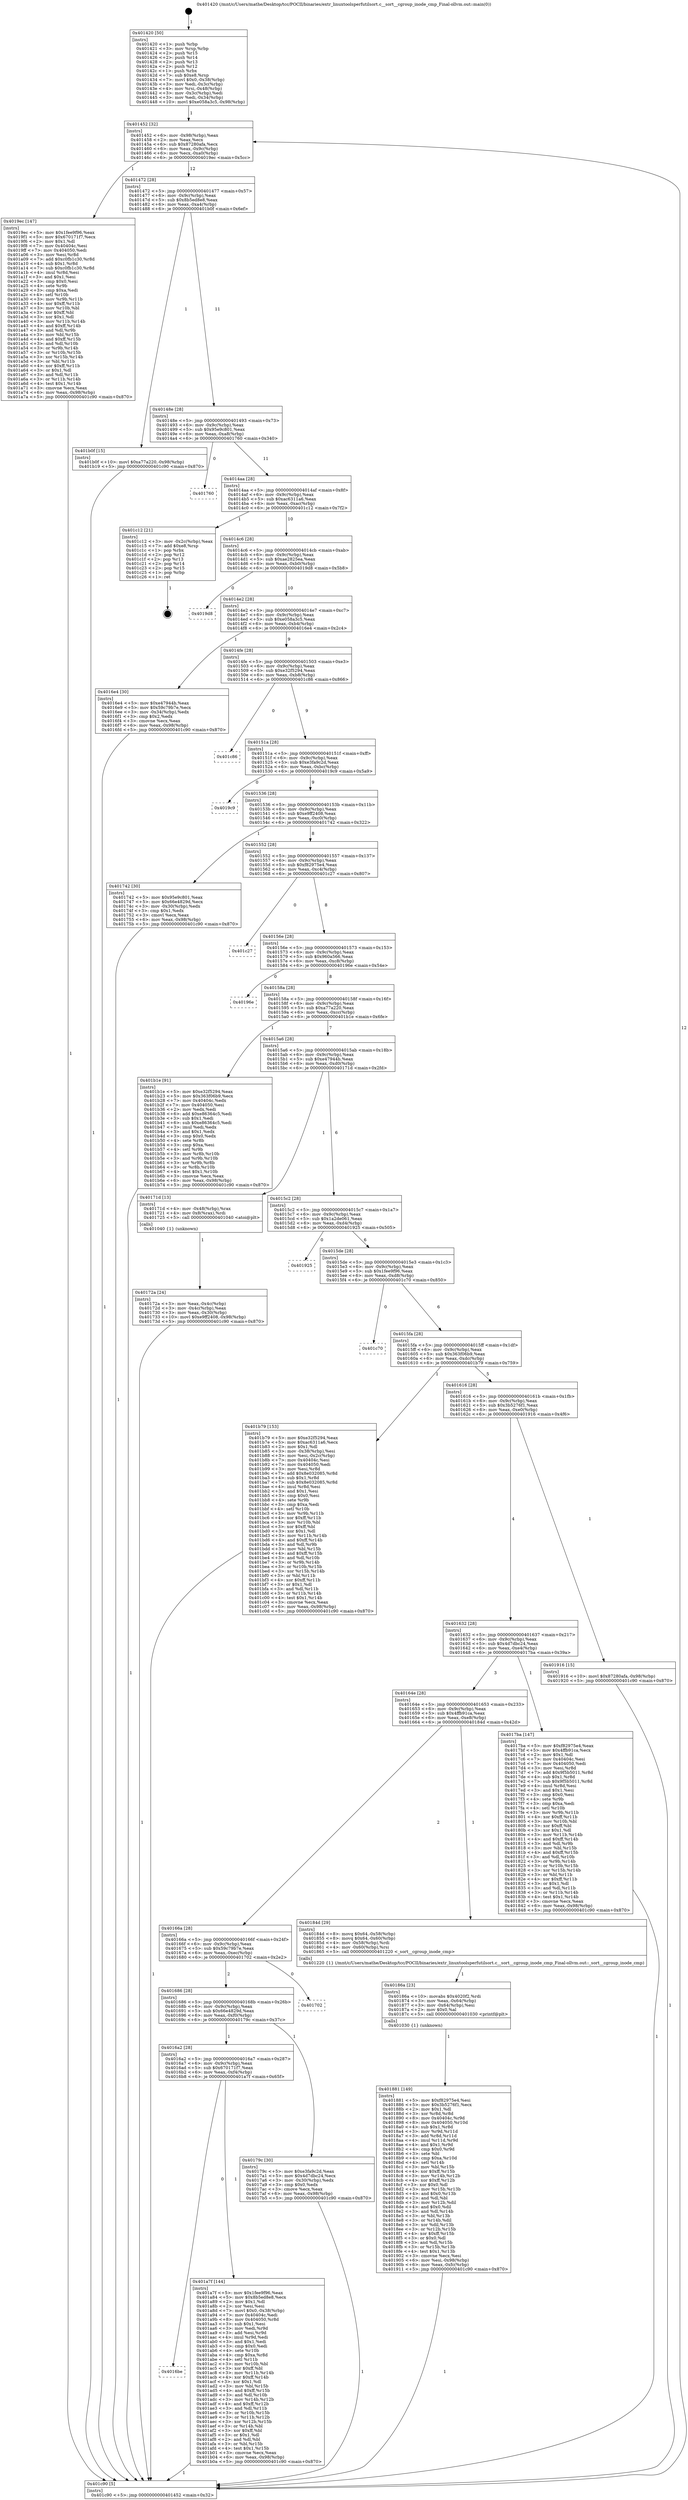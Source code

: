 digraph "0x401420" {
  label = "0x401420 (/mnt/c/Users/mathe/Desktop/tcc/POCII/binaries/extr_linuxtoolsperfutilsort.c__sort__cgroup_inode_cmp_Final-ollvm.out::main(0))"
  labelloc = "t"
  node[shape=record]

  Entry [label="",width=0.3,height=0.3,shape=circle,fillcolor=black,style=filled]
  "0x401452" [label="{
     0x401452 [32]\l
     | [instrs]\l
     &nbsp;&nbsp;0x401452 \<+6\>: mov -0x98(%rbp),%eax\l
     &nbsp;&nbsp;0x401458 \<+2\>: mov %eax,%ecx\l
     &nbsp;&nbsp;0x40145a \<+6\>: sub $0x87280afa,%ecx\l
     &nbsp;&nbsp;0x401460 \<+6\>: mov %eax,-0x9c(%rbp)\l
     &nbsp;&nbsp;0x401466 \<+6\>: mov %ecx,-0xa0(%rbp)\l
     &nbsp;&nbsp;0x40146c \<+6\>: je 00000000004019ec \<main+0x5cc\>\l
  }"]
  "0x4019ec" [label="{
     0x4019ec [147]\l
     | [instrs]\l
     &nbsp;&nbsp;0x4019ec \<+5\>: mov $0x1fee9f96,%eax\l
     &nbsp;&nbsp;0x4019f1 \<+5\>: mov $0x670171f7,%ecx\l
     &nbsp;&nbsp;0x4019f6 \<+2\>: mov $0x1,%dl\l
     &nbsp;&nbsp;0x4019f8 \<+7\>: mov 0x40404c,%esi\l
     &nbsp;&nbsp;0x4019ff \<+7\>: mov 0x404050,%edi\l
     &nbsp;&nbsp;0x401a06 \<+3\>: mov %esi,%r8d\l
     &nbsp;&nbsp;0x401a09 \<+7\>: add $0xc0fb1c30,%r8d\l
     &nbsp;&nbsp;0x401a10 \<+4\>: sub $0x1,%r8d\l
     &nbsp;&nbsp;0x401a14 \<+7\>: sub $0xc0fb1c30,%r8d\l
     &nbsp;&nbsp;0x401a1b \<+4\>: imul %r8d,%esi\l
     &nbsp;&nbsp;0x401a1f \<+3\>: and $0x1,%esi\l
     &nbsp;&nbsp;0x401a22 \<+3\>: cmp $0x0,%esi\l
     &nbsp;&nbsp;0x401a25 \<+4\>: sete %r9b\l
     &nbsp;&nbsp;0x401a29 \<+3\>: cmp $0xa,%edi\l
     &nbsp;&nbsp;0x401a2c \<+4\>: setl %r10b\l
     &nbsp;&nbsp;0x401a30 \<+3\>: mov %r9b,%r11b\l
     &nbsp;&nbsp;0x401a33 \<+4\>: xor $0xff,%r11b\l
     &nbsp;&nbsp;0x401a37 \<+3\>: mov %r10b,%bl\l
     &nbsp;&nbsp;0x401a3a \<+3\>: xor $0xff,%bl\l
     &nbsp;&nbsp;0x401a3d \<+3\>: xor $0x1,%dl\l
     &nbsp;&nbsp;0x401a40 \<+3\>: mov %r11b,%r14b\l
     &nbsp;&nbsp;0x401a43 \<+4\>: and $0xff,%r14b\l
     &nbsp;&nbsp;0x401a47 \<+3\>: and %dl,%r9b\l
     &nbsp;&nbsp;0x401a4a \<+3\>: mov %bl,%r15b\l
     &nbsp;&nbsp;0x401a4d \<+4\>: and $0xff,%r15b\l
     &nbsp;&nbsp;0x401a51 \<+3\>: and %dl,%r10b\l
     &nbsp;&nbsp;0x401a54 \<+3\>: or %r9b,%r14b\l
     &nbsp;&nbsp;0x401a57 \<+3\>: or %r10b,%r15b\l
     &nbsp;&nbsp;0x401a5a \<+3\>: xor %r15b,%r14b\l
     &nbsp;&nbsp;0x401a5d \<+3\>: or %bl,%r11b\l
     &nbsp;&nbsp;0x401a60 \<+4\>: xor $0xff,%r11b\l
     &nbsp;&nbsp;0x401a64 \<+3\>: or $0x1,%dl\l
     &nbsp;&nbsp;0x401a67 \<+3\>: and %dl,%r11b\l
     &nbsp;&nbsp;0x401a6a \<+3\>: or %r11b,%r14b\l
     &nbsp;&nbsp;0x401a6d \<+4\>: test $0x1,%r14b\l
     &nbsp;&nbsp;0x401a71 \<+3\>: cmovne %ecx,%eax\l
     &nbsp;&nbsp;0x401a74 \<+6\>: mov %eax,-0x98(%rbp)\l
     &nbsp;&nbsp;0x401a7a \<+5\>: jmp 0000000000401c90 \<main+0x870\>\l
  }"]
  "0x401472" [label="{
     0x401472 [28]\l
     | [instrs]\l
     &nbsp;&nbsp;0x401472 \<+5\>: jmp 0000000000401477 \<main+0x57\>\l
     &nbsp;&nbsp;0x401477 \<+6\>: mov -0x9c(%rbp),%eax\l
     &nbsp;&nbsp;0x40147d \<+5\>: sub $0x8b5ed8e8,%eax\l
     &nbsp;&nbsp;0x401482 \<+6\>: mov %eax,-0xa4(%rbp)\l
     &nbsp;&nbsp;0x401488 \<+6\>: je 0000000000401b0f \<main+0x6ef\>\l
  }"]
  Exit [label="",width=0.3,height=0.3,shape=circle,fillcolor=black,style=filled,peripheries=2]
  "0x401b0f" [label="{
     0x401b0f [15]\l
     | [instrs]\l
     &nbsp;&nbsp;0x401b0f \<+10\>: movl $0xa77a220,-0x98(%rbp)\l
     &nbsp;&nbsp;0x401b19 \<+5\>: jmp 0000000000401c90 \<main+0x870\>\l
  }"]
  "0x40148e" [label="{
     0x40148e [28]\l
     | [instrs]\l
     &nbsp;&nbsp;0x40148e \<+5\>: jmp 0000000000401493 \<main+0x73\>\l
     &nbsp;&nbsp;0x401493 \<+6\>: mov -0x9c(%rbp),%eax\l
     &nbsp;&nbsp;0x401499 \<+5\>: sub $0x95e9c801,%eax\l
     &nbsp;&nbsp;0x40149e \<+6\>: mov %eax,-0xa8(%rbp)\l
     &nbsp;&nbsp;0x4014a4 \<+6\>: je 0000000000401760 \<main+0x340\>\l
  }"]
  "0x4016be" [label="{
     0x4016be\l
  }", style=dashed]
  "0x401760" [label="{
     0x401760\l
  }", style=dashed]
  "0x4014aa" [label="{
     0x4014aa [28]\l
     | [instrs]\l
     &nbsp;&nbsp;0x4014aa \<+5\>: jmp 00000000004014af \<main+0x8f\>\l
     &nbsp;&nbsp;0x4014af \<+6\>: mov -0x9c(%rbp),%eax\l
     &nbsp;&nbsp;0x4014b5 \<+5\>: sub $0xac6311a6,%eax\l
     &nbsp;&nbsp;0x4014ba \<+6\>: mov %eax,-0xac(%rbp)\l
     &nbsp;&nbsp;0x4014c0 \<+6\>: je 0000000000401c12 \<main+0x7f2\>\l
  }"]
  "0x401a7f" [label="{
     0x401a7f [144]\l
     | [instrs]\l
     &nbsp;&nbsp;0x401a7f \<+5\>: mov $0x1fee9f96,%eax\l
     &nbsp;&nbsp;0x401a84 \<+5\>: mov $0x8b5ed8e8,%ecx\l
     &nbsp;&nbsp;0x401a89 \<+2\>: mov $0x1,%dl\l
     &nbsp;&nbsp;0x401a8b \<+2\>: xor %esi,%esi\l
     &nbsp;&nbsp;0x401a8d \<+7\>: movl $0x0,-0x38(%rbp)\l
     &nbsp;&nbsp;0x401a94 \<+7\>: mov 0x40404c,%edi\l
     &nbsp;&nbsp;0x401a9b \<+8\>: mov 0x404050,%r8d\l
     &nbsp;&nbsp;0x401aa3 \<+3\>: sub $0x1,%esi\l
     &nbsp;&nbsp;0x401aa6 \<+3\>: mov %edi,%r9d\l
     &nbsp;&nbsp;0x401aa9 \<+3\>: add %esi,%r9d\l
     &nbsp;&nbsp;0x401aac \<+4\>: imul %r9d,%edi\l
     &nbsp;&nbsp;0x401ab0 \<+3\>: and $0x1,%edi\l
     &nbsp;&nbsp;0x401ab3 \<+3\>: cmp $0x0,%edi\l
     &nbsp;&nbsp;0x401ab6 \<+4\>: sete %r10b\l
     &nbsp;&nbsp;0x401aba \<+4\>: cmp $0xa,%r8d\l
     &nbsp;&nbsp;0x401abe \<+4\>: setl %r11b\l
     &nbsp;&nbsp;0x401ac2 \<+3\>: mov %r10b,%bl\l
     &nbsp;&nbsp;0x401ac5 \<+3\>: xor $0xff,%bl\l
     &nbsp;&nbsp;0x401ac8 \<+3\>: mov %r11b,%r14b\l
     &nbsp;&nbsp;0x401acb \<+4\>: xor $0xff,%r14b\l
     &nbsp;&nbsp;0x401acf \<+3\>: xor $0x1,%dl\l
     &nbsp;&nbsp;0x401ad2 \<+3\>: mov %bl,%r15b\l
     &nbsp;&nbsp;0x401ad5 \<+4\>: and $0xff,%r15b\l
     &nbsp;&nbsp;0x401ad9 \<+3\>: and %dl,%r10b\l
     &nbsp;&nbsp;0x401adc \<+3\>: mov %r14b,%r12b\l
     &nbsp;&nbsp;0x401adf \<+4\>: and $0xff,%r12b\l
     &nbsp;&nbsp;0x401ae3 \<+3\>: and %dl,%r11b\l
     &nbsp;&nbsp;0x401ae6 \<+3\>: or %r10b,%r15b\l
     &nbsp;&nbsp;0x401ae9 \<+3\>: or %r11b,%r12b\l
     &nbsp;&nbsp;0x401aec \<+3\>: xor %r12b,%r15b\l
     &nbsp;&nbsp;0x401aef \<+3\>: or %r14b,%bl\l
     &nbsp;&nbsp;0x401af2 \<+3\>: xor $0xff,%bl\l
     &nbsp;&nbsp;0x401af5 \<+3\>: or $0x1,%dl\l
     &nbsp;&nbsp;0x401af8 \<+2\>: and %dl,%bl\l
     &nbsp;&nbsp;0x401afa \<+3\>: or %bl,%r15b\l
     &nbsp;&nbsp;0x401afd \<+4\>: test $0x1,%r15b\l
     &nbsp;&nbsp;0x401b01 \<+3\>: cmovne %ecx,%eax\l
     &nbsp;&nbsp;0x401b04 \<+6\>: mov %eax,-0x98(%rbp)\l
     &nbsp;&nbsp;0x401b0a \<+5\>: jmp 0000000000401c90 \<main+0x870\>\l
  }"]
  "0x401c12" [label="{
     0x401c12 [21]\l
     | [instrs]\l
     &nbsp;&nbsp;0x401c12 \<+3\>: mov -0x2c(%rbp),%eax\l
     &nbsp;&nbsp;0x401c15 \<+7\>: add $0xe8,%rsp\l
     &nbsp;&nbsp;0x401c1c \<+1\>: pop %rbx\l
     &nbsp;&nbsp;0x401c1d \<+2\>: pop %r12\l
     &nbsp;&nbsp;0x401c1f \<+2\>: pop %r13\l
     &nbsp;&nbsp;0x401c21 \<+2\>: pop %r14\l
     &nbsp;&nbsp;0x401c23 \<+2\>: pop %r15\l
     &nbsp;&nbsp;0x401c25 \<+1\>: pop %rbp\l
     &nbsp;&nbsp;0x401c26 \<+1\>: ret\l
  }"]
  "0x4014c6" [label="{
     0x4014c6 [28]\l
     | [instrs]\l
     &nbsp;&nbsp;0x4014c6 \<+5\>: jmp 00000000004014cb \<main+0xab\>\l
     &nbsp;&nbsp;0x4014cb \<+6\>: mov -0x9c(%rbp),%eax\l
     &nbsp;&nbsp;0x4014d1 \<+5\>: sub $0xae2825ea,%eax\l
     &nbsp;&nbsp;0x4014d6 \<+6\>: mov %eax,-0xb0(%rbp)\l
     &nbsp;&nbsp;0x4014dc \<+6\>: je 00000000004019d8 \<main+0x5b8\>\l
  }"]
  "0x401881" [label="{
     0x401881 [149]\l
     | [instrs]\l
     &nbsp;&nbsp;0x401881 \<+5\>: mov $0xf82975e4,%esi\l
     &nbsp;&nbsp;0x401886 \<+5\>: mov $0x3b5276f1,%ecx\l
     &nbsp;&nbsp;0x40188b \<+2\>: mov $0x1,%dl\l
     &nbsp;&nbsp;0x40188d \<+3\>: xor %r8d,%r8d\l
     &nbsp;&nbsp;0x401890 \<+8\>: mov 0x40404c,%r9d\l
     &nbsp;&nbsp;0x401898 \<+8\>: mov 0x404050,%r10d\l
     &nbsp;&nbsp;0x4018a0 \<+4\>: sub $0x1,%r8d\l
     &nbsp;&nbsp;0x4018a4 \<+3\>: mov %r9d,%r11d\l
     &nbsp;&nbsp;0x4018a7 \<+3\>: add %r8d,%r11d\l
     &nbsp;&nbsp;0x4018aa \<+4\>: imul %r11d,%r9d\l
     &nbsp;&nbsp;0x4018ae \<+4\>: and $0x1,%r9d\l
     &nbsp;&nbsp;0x4018b2 \<+4\>: cmp $0x0,%r9d\l
     &nbsp;&nbsp;0x4018b6 \<+3\>: sete %bl\l
     &nbsp;&nbsp;0x4018b9 \<+4\>: cmp $0xa,%r10d\l
     &nbsp;&nbsp;0x4018bd \<+4\>: setl %r14b\l
     &nbsp;&nbsp;0x4018c1 \<+3\>: mov %bl,%r15b\l
     &nbsp;&nbsp;0x4018c4 \<+4\>: xor $0xff,%r15b\l
     &nbsp;&nbsp;0x4018c8 \<+3\>: mov %r14b,%r12b\l
     &nbsp;&nbsp;0x4018cb \<+4\>: xor $0xff,%r12b\l
     &nbsp;&nbsp;0x4018cf \<+3\>: xor $0x0,%dl\l
     &nbsp;&nbsp;0x4018d2 \<+3\>: mov %r15b,%r13b\l
     &nbsp;&nbsp;0x4018d5 \<+4\>: and $0x0,%r13b\l
     &nbsp;&nbsp;0x4018d9 \<+2\>: and %dl,%bl\l
     &nbsp;&nbsp;0x4018db \<+3\>: mov %r12b,%dil\l
     &nbsp;&nbsp;0x4018de \<+4\>: and $0x0,%dil\l
     &nbsp;&nbsp;0x4018e2 \<+3\>: and %dl,%r14b\l
     &nbsp;&nbsp;0x4018e5 \<+3\>: or %bl,%r13b\l
     &nbsp;&nbsp;0x4018e8 \<+3\>: or %r14b,%dil\l
     &nbsp;&nbsp;0x4018eb \<+3\>: xor %dil,%r13b\l
     &nbsp;&nbsp;0x4018ee \<+3\>: or %r12b,%r15b\l
     &nbsp;&nbsp;0x4018f1 \<+4\>: xor $0xff,%r15b\l
     &nbsp;&nbsp;0x4018f5 \<+3\>: or $0x0,%dl\l
     &nbsp;&nbsp;0x4018f8 \<+3\>: and %dl,%r15b\l
     &nbsp;&nbsp;0x4018fb \<+3\>: or %r15b,%r13b\l
     &nbsp;&nbsp;0x4018fe \<+4\>: test $0x1,%r13b\l
     &nbsp;&nbsp;0x401902 \<+3\>: cmovne %ecx,%esi\l
     &nbsp;&nbsp;0x401905 \<+6\>: mov %esi,-0x98(%rbp)\l
     &nbsp;&nbsp;0x40190b \<+6\>: mov %eax,-0xfc(%rbp)\l
     &nbsp;&nbsp;0x401911 \<+5\>: jmp 0000000000401c90 \<main+0x870\>\l
  }"]
  "0x4019d8" [label="{
     0x4019d8\l
  }", style=dashed]
  "0x4014e2" [label="{
     0x4014e2 [28]\l
     | [instrs]\l
     &nbsp;&nbsp;0x4014e2 \<+5\>: jmp 00000000004014e7 \<main+0xc7\>\l
     &nbsp;&nbsp;0x4014e7 \<+6\>: mov -0x9c(%rbp),%eax\l
     &nbsp;&nbsp;0x4014ed \<+5\>: sub $0xe058a3c5,%eax\l
     &nbsp;&nbsp;0x4014f2 \<+6\>: mov %eax,-0xb4(%rbp)\l
     &nbsp;&nbsp;0x4014f8 \<+6\>: je 00000000004016e4 \<main+0x2c4\>\l
  }"]
  "0x40186a" [label="{
     0x40186a [23]\l
     | [instrs]\l
     &nbsp;&nbsp;0x40186a \<+10\>: movabs $0x4020f2,%rdi\l
     &nbsp;&nbsp;0x401874 \<+3\>: mov %eax,-0x64(%rbp)\l
     &nbsp;&nbsp;0x401877 \<+3\>: mov -0x64(%rbp),%esi\l
     &nbsp;&nbsp;0x40187a \<+2\>: mov $0x0,%al\l
     &nbsp;&nbsp;0x40187c \<+5\>: call 0000000000401030 \<printf@plt\>\l
     | [calls]\l
     &nbsp;&nbsp;0x401030 \{1\} (unknown)\l
  }"]
  "0x4016e4" [label="{
     0x4016e4 [30]\l
     | [instrs]\l
     &nbsp;&nbsp;0x4016e4 \<+5\>: mov $0xe47944b,%eax\l
     &nbsp;&nbsp;0x4016e9 \<+5\>: mov $0x59c79b7e,%ecx\l
     &nbsp;&nbsp;0x4016ee \<+3\>: mov -0x34(%rbp),%edx\l
     &nbsp;&nbsp;0x4016f1 \<+3\>: cmp $0x2,%edx\l
     &nbsp;&nbsp;0x4016f4 \<+3\>: cmovne %ecx,%eax\l
     &nbsp;&nbsp;0x4016f7 \<+6\>: mov %eax,-0x98(%rbp)\l
     &nbsp;&nbsp;0x4016fd \<+5\>: jmp 0000000000401c90 \<main+0x870\>\l
  }"]
  "0x4014fe" [label="{
     0x4014fe [28]\l
     | [instrs]\l
     &nbsp;&nbsp;0x4014fe \<+5\>: jmp 0000000000401503 \<main+0xe3\>\l
     &nbsp;&nbsp;0x401503 \<+6\>: mov -0x9c(%rbp),%eax\l
     &nbsp;&nbsp;0x401509 \<+5\>: sub $0xe32f5294,%eax\l
     &nbsp;&nbsp;0x40150e \<+6\>: mov %eax,-0xb8(%rbp)\l
     &nbsp;&nbsp;0x401514 \<+6\>: je 0000000000401c86 \<main+0x866\>\l
  }"]
  "0x401c90" [label="{
     0x401c90 [5]\l
     | [instrs]\l
     &nbsp;&nbsp;0x401c90 \<+5\>: jmp 0000000000401452 \<main+0x32\>\l
  }"]
  "0x401420" [label="{
     0x401420 [50]\l
     | [instrs]\l
     &nbsp;&nbsp;0x401420 \<+1\>: push %rbp\l
     &nbsp;&nbsp;0x401421 \<+3\>: mov %rsp,%rbp\l
     &nbsp;&nbsp;0x401424 \<+2\>: push %r15\l
     &nbsp;&nbsp;0x401426 \<+2\>: push %r14\l
     &nbsp;&nbsp;0x401428 \<+2\>: push %r13\l
     &nbsp;&nbsp;0x40142a \<+2\>: push %r12\l
     &nbsp;&nbsp;0x40142c \<+1\>: push %rbx\l
     &nbsp;&nbsp;0x40142d \<+7\>: sub $0xe8,%rsp\l
     &nbsp;&nbsp;0x401434 \<+7\>: movl $0x0,-0x38(%rbp)\l
     &nbsp;&nbsp;0x40143b \<+3\>: mov %edi,-0x3c(%rbp)\l
     &nbsp;&nbsp;0x40143e \<+4\>: mov %rsi,-0x48(%rbp)\l
     &nbsp;&nbsp;0x401442 \<+3\>: mov -0x3c(%rbp),%edi\l
     &nbsp;&nbsp;0x401445 \<+3\>: mov %edi,-0x34(%rbp)\l
     &nbsp;&nbsp;0x401448 \<+10\>: movl $0xe058a3c5,-0x98(%rbp)\l
  }"]
  "0x4016a2" [label="{
     0x4016a2 [28]\l
     | [instrs]\l
     &nbsp;&nbsp;0x4016a2 \<+5\>: jmp 00000000004016a7 \<main+0x287\>\l
     &nbsp;&nbsp;0x4016a7 \<+6\>: mov -0x9c(%rbp),%eax\l
     &nbsp;&nbsp;0x4016ad \<+5\>: sub $0x670171f7,%eax\l
     &nbsp;&nbsp;0x4016b2 \<+6\>: mov %eax,-0xf4(%rbp)\l
     &nbsp;&nbsp;0x4016b8 \<+6\>: je 0000000000401a7f \<main+0x65f\>\l
  }"]
  "0x401c86" [label="{
     0x401c86\l
  }", style=dashed]
  "0x40151a" [label="{
     0x40151a [28]\l
     | [instrs]\l
     &nbsp;&nbsp;0x40151a \<+5\>: jmp 000000000040151f \<main+0xff\>\l
     &nbsp;&nbsp;0x40151f \<+6\>: mov -0x9c(%rbp),%eax\l
     &nbsp;&nbsp;0x401525 \<+5\>: sub $0xe3fa9c2d,%eax\l
     &nbsp;&nbsp;0x40152a \<+6\>: mov %eax,-0xbc(%rbp)\l
     &nbsp;&nbsp;0x401530 \<+6\>: je 00000000004019c9 \<main+0x5a9\>\l
  }"]
  "0x40179c" [label="{
     0x40179c [30]\l
     | [instrs]\l
     &nbsp;&nbsp;0x40179c \<+5\>: mov $0xe3fa9c2d,%eax\l
     &nbsp;&nbsp;0x4017a1 \<+5\>: mov $0x4d7dbc24,%ecx\l
     &nbsp;&nbsp;0x4017a6 \<+3\>: mov -0x30(%rbp),%edx\l
     &nbsp;&nbsp;0x4017a9 \<+3\>: cmp $0x0,%edx\l
     &nbsp;&nbsp;0x4017ac \<+3\>: cmove %ecx,%eax\l
     &nbsp;&nbsp;0x4017af \<+6\>: mov %eax,-0x98(%rbp)\l
     &nbsp;&nbsp;0x4017b5 \<+5\>: jmp 0000000000401c90 \<main+0x870\>\l
  }"]
  "0x4019c9" [label="{
     0x4019c9\l
  }", style=dashed]
  "0x401536" [label="{
     0x401536 [28]\l
     | [instrs]\l
     &nbsp;&nbsp;0x401536 \<+5\>: jmp 000000000040153b \<main+0x11b\>\l
     &nbsp;&nbsp;0x40153b \<+6\>: mov -0x9c(%rbp),%eax\l
     &nbsp;&nbsp;0x401541 \<+5\>: sub $0xe9ff2408,%eax\l
     &nbsp;&nbsp;0x401546 \<+6\>: mov %eax,-0xc0(%rbp)\l
     &nbsp;&nbsp;0x40154c \<+6\>: je 0000000000401742 \<main+0x322\>\l
  }"]
  "0x401686" [label="{
     0x401686 [28]\l
     | [instrs]\l
     &nbsp;&nbsp;0x401686 \<+5\>: jmp 000000000040168b \<main+0x26b\>\l
     &nbsp;&nbsp;0x40168b \<+6\>: mov -0x9c(%rbp),%eax\l
     &nbsp;&nbsp;0x401691 \<+5\>: sub $0x66e4829d,%eax\l
     &nbsp;&nbsp;0x401696 \<+6\>: mov %eax,-0xf0(%rbp)\l
     &nbsp;&nbsp;0x40169c \<+6\>: je 000000000040179c \<main+0x37c\>\l
  }"]
  "0x401742" [label="{
     0x401742 [30]\l
     | [instrs]\l
     &nbsp;&nbsp;0x401742 \<+5\>: mov $0x95e9c801,%eax\l
     &nbsp;&nbsp;0x401747 \<+5\>: mov $0x66e4829d,%ecx\l
     &nbsp;&nbsp;0x40174c \<+3\>: mov -0x30(%rbp),%edx\l
     &nbsp;&nbsp;0x40174f \<+3\>: cmp $0x1,%edx\l
     &nbsp;&nbsp;0x401752 \<+3\>: cmovl %ecx,%eax\l
     &nbsp;&nbsp;0x401755 \<+6\>: mov %eax,-0x98(%rbp)\l
     &nbsp;&nbsp;0x40175b \<+5\>: jmp 0000000000401c90 \<main+0x870\>\l
  }"]
  "0x401552" [label="{
     0x401552 [28]\l
     | [instrs]\l
     &nbsp;&nbsp;0x401552 \<+5\>: jmp 0000000000401557 \<main+0x137\>\l
     &nbsp;&nbsp;0x401557 \<+6\>: mov -0x9c(%rbp),%eax\l
     &nbsp;&nbsp;0x40155d \<+5\>: sub $0xf82975e4,%eax\l
     &nbsp;&nbsp;0x401562 \<+6\>: mov %eax,-0xc4(%rbp)\l
     &nbsp;&nbsp;0x401568 \<+6\>: je 0000000000401c27 \<main+0x807\>\l
  }"]
  "0x401702" [label="{
     0x401702\l
  }", style=dashed]
  "0x401c27" [label="{
     0x401c27\l
  }", style=dashed]
  "0x40156e" [label="{
     0x40156e [28]\l
     | [instrs]\l
     &nbsp;&nbsp;0x40156e \<+5\>: jmp 0000000000401573 \<main+0x153\>\l
     &nbsp;&nbsp;0x401573 \<+6\>: mov -0x9c(%rbp),%eax\l
     &nbsp;&nbsp;0x401579 \<+5\>: sub $0x960a566,%eax\l
     &nbsp;&nbsp;0x40157e \<+6\>: mov %eax,-0xc8(%rbp)\l
     &nbsp;&nbsp;0x401584 \<+6\>: je 000000000040196e \<main+0x54e\>\l
  }"]
  "0x40166a" [label="{
     0x40166a [28]\l
     | [instrs]\l
     &nbsp;&nbsp;0x40166a \<+5\>: jmp 000000000040166f \<main+0x24f\>\l
     &nbsp;&nbsp;0x40166f \<+6\>: mov -0x9c(%rbp),%eax\l
     &nbsp;&nbsp;0x401675 \<+5\>: sub $0x59c79b7e,%eax\l
     &nbsp;&nbsp;0x40167a \<+6\>: mov %eax,-0xec(%rbp)\l
     &nbsp;&nbsp;0x401680 \<+6\>: je 0000000000401702 \<main+0x2e2\>\l
  }"]
  "0x40196e" [label="{
     0x40196e\l
  }", style=dashed]
  "0x40158a" [label="{
     0x40158a [28]\l
     | [instrs]\l
     &nbsp;&nbsp;0x40158a \<+5\>: jmp 000000000040158f \<main+0x16f\>\l
     &nbsp;&nbsp;0x40158f \<+6\>: mov -0x9c(%rbp),%eax\l
     &nbsp;&nbsp;0x401595 \<+5\>: sub $0xa77a220,%eax\l
     &nbsp;&nbsp;0x40159a \<+6\>: mov %eax,-0xcc(%rbp)\l
     &nbsp;&nbsp;0x4015a0 \<+6\>: je 0000000000401b1e \<main+0x6fe\>\l
  }"]
  "0x40184d" [label="{
     0x40184d [29]\l
     | [instrs]\l
     &nbsp;&nbsp;0x40184d \<+8\>: movq $0x64,-0x58(%rbp)\l
     &nbsp;&nbsp;0x401855 \<+8\>: movq $0x64,-0x60(%rbp)\l
     &nbsp;&nbsp;0x40185d \<+4\>: mov -0x58(%rbp),%rdi\l
     &nbsp;&nbsp;0x401861 \<+4\>: mov -0x60(%rbp),%rsi\l
     &nbsp;&nbsp;0x401865 \<+5\>: call 0000000000401220 \<_sort__cgroup_inode_cmp\>\l
     | [calls]\l
     &nbsp;&nbsp;0x401220 \{1\} (/mnt/c/Users/mathe/Desktop/tcc/POCII/binaries/extr_linuxtoolsperfutilsort.c__sort__cgroup_inode_cmp_Final-ollvm.out::_sort__cgroup_inode_cmp)\l
  }"]
  "0x401b1e" [label="{
     0x401b1e [91]\l
     | [instrs]\l
     &nbsp;&nbsp;0x401b1e \<+5\>: mov $0xe32f5294,%eax\l
     &nbsp;&nbsp;0x401b23 \<+5\>: mov $0x363f06b9,%ecx\l
     &nbsp;&nbsp;0x401b28 \<+7\>: mov 0x40404c,%edx\l
     &nbsp;&nbsp;0x401b2f \<+7\>: mov 0x404050,%esi\l
     &nbsp;&nbsp;0x401b36 \<+2\>: mov %edx,%edi\l
     &nbsp;&nbsp;0x401b38 \<+6\>: add $0xe86364c5,%edi\l
     &nbsp;&nbsp;0x401b3e \<+3\>: sub $0x1,%edi\l
     &nbsp;&nbsp;0x401b41 \<+6\>: sub $0xe86364c5,%edi\l
     &nbsp;&nbsp;0x401b47 \<+3\>: imul %edi,%edx\l
     &nbsp;&nbsp;0x401b4a \<+3\>: and $0x1,%edx\l
     &nbsp;&nbsp;0x401b4d \<+3\>: cmp $0x0,%edx\l
     &nbsp;&nbsp;0x401b50 \<+4\>: sete %r8b\l
     &nbsp;&nbsp;0x401b54 \<+3\>: cmp $0xa,%esi\l
     &nbsp;&nbsp;0x401b57 \<+4\>: setl %r9b\l
     &nbsp;&nbsp;0x401b5b \<+3\>: mov %r8b,%r10b\l
     &nbsp;&nbsp;0x401b5e \<+3\>: and %r9b,%r10b\l
     &nbsp;&nbsp;0x401b61 \<+3\>: xor %r9b,%r8b\l
     &nbsp;&nbsp;0x401b64 \<+3\>: or %r8b,%r10b\l
     &nbsp;&nbsp;0x401b67 \<+4\>: test $0x1,%r10b\l
     &nbsp;&nbsp;0x401b6b \<+3\>: cmovne %ecx,%eax\l
     &nbsp;&nbsp;0x401b6e \<+6\>: mov %eax,-0x98(%rbp)\l
     &nbsp;&nbsp;0x401b74 \<+5\>: jmp 0000000000401c90 \<main+0x870\>\l
  }"]
  "0x4015a6" [label="{
     0x4015a6 [28]\l
     | [instrs]\l
     &nbsp;&nbsp;0x4015a6 \<+5\>: jmp 00000000004015ab \<main+0x18b\>\l
     &nbsp;&nbsp;0x4015ab \<+6\>: mov -0x9c(%rbp),%eax\l
     &nbsp;&nbsp;0x4015b1 \<+5\>: sub $0xe47944b,%eax\l
     &nbsp;&nbsp;0x4015b6 \<+6\>: mov %eax,-0xd0(%rbp)\l
     &nbsp;&nbsp;0x4015bc \<+6\>: je 000000000040171d \<main+0x2fd\>\l
  }"]
  "0x40164e" [label="{
     0x40164e [28]\l
     | [instrs]\l
     &nbsp;&nbsp;0x40164e \<+5\>: jmp 0000000000401653 \<main+0x233\>\l
     &nbsp;&nbsp;0x401653 \<+6\>: mov -0x9c(%rbp),%eax\l
     &nbsp;&nbsp;0x401659 \<+5\>: sub $0x4ffb91ca,%eax\l
     &nbsp;&nbsp;0x40165e \<+6\>: mov %eax,-0xe8(%rbp)\l
     &nbsp;&nbsp;0x401664 \<+6\>: je 000000000040184d \<main+0x42d\>\l
  }"]
  "0x40171d" [label="{
     0x40171d [13]\l
     | [instrs]\l
     &nbsp;&nbsp;0x40171d \<+4\>: mov -0x48(%rbp),%rax\l
     &nbsp;&nbsp;0x401721 \<+4\>: mov 0x8(%rax),%rdi\l
     &nbsp;&nbsp;0x401725 \<+5\>: call 0000000000401040 \<atoi@plt\>\l
     | [calls]\l
     &nbsp;&nbsp;0x401040 \{1\} (unknown)\l
  }"]
  "0x4015c2" [label="{
     0x4015c2 [28]\l
     | [instrs]\l
     &nbsp;&nbsp;0x4015c2 \<+5\>: jmp 00000000004015c7 \<main+0x1a7\>\l
     &nbsp;&nbsp;0x4015c7 \<+6\>: mov -0x9c(%rbp),%eax\l
     &nbsp;&nbsp;0x4015cd \<+5\>: sub $0x1a2de061,%eax\l
     &nbsp;&nbsp;0x4015d2 \<+6\>: mov %eax,-0xd4(%rbp)\l
     &nbsp;&nbsp;0x4015d8 \<+6\>: je 0000000000401925 \<main+0x505\>\l
  }"]
  "0x40172a" [label="{
     0x40172a [24]\l
     | [instrs]\l
     &nbsp;&nbsp;0x40172a \<+3\>: mov %eax,-0x4c(%rbp)\l
     &nbsp;&nbsp;0x40172d \<+3\>: mov -0x4c(%rbp),%eax\l
     &nbsp;&nbsp;0x401730 \<+3\>: mov %eax,-0x30(%rbp)\l
     &nbsp;&nbsp;0x401733 \<+10\>: movl $0xe9ff2408,-0x98(%rbp)\l
     &nbsp;&nbsp;0x40173d \<+5\>: jmp 0000000000401c90 \<main+0x870\>\l
  }"]
  "0x4017ba" [label="{
     0x4017ba [147]\l
     | [instrs]\l
     &nbsp;&nbsp;0x4017ba \<+5\>: mov $0xf82975e4,%eax\l
     &nbsp;&nbsp;0x4017bf \<+5\>: mov $0x4ffb91ca,%ecx\l
     &nbsp;&nbsp;0x4017c4 \<+2\>: mov $0x1,%dl\l
     &nbsp;&nbsp;0x4017c6 \<+7\>: mov 0x40404c,%esi\l
     &nbsp;&nbsp;0x4017cd \<+7\>: mov 0x404050,%edi\l
     &nbsp;&nbsp;0x4017d4 \<+3\>: mov %esi,%r8d\l
     &nbsp;&nbsp;0x4017d7 \<+7\>: add $0x9f5b5011,%r8d\l
     &nbsp;&nbsp;0x4017de \<+4\>: sub $0x1,%r8d\l
     &nbsp;&nbsp;0x4017e2 \<+7\>: sub $0x9f5b5011,%r8d\l
     &nbsp;&nbsp;0x4017e9 \<+4\>: imul %r8d,%esi\l
     &nbsp;&nbsp;0x4017ed \<+3\>: and $0x1,%esi\l
     &nbsp;&nbsp;0x4017f0 \<+3\>: cmp $0x0,%esi\l
     &nbsp;&nbsp;0x4017f3 \<+4\>: sete %r9b\l
     &nbsp;&nbsp;0x4017f7 \<+3\>: cmp $0xa,%edi\l
     &nbsp;&nbsp;0x4017fa \<+4\>: setl %r10b\l
     &nbsp;&nbsp;0x4017fe \<+3\>: mov %r9b,%r11b\l
     &nbsp;&nbsp;0x401801 \<+4\>: xor $0xff,%r11b\l
     &nbsp;&nbsp;0x401805 \<+3\>: mov %r10b,%bl\l
     &nbsp;&nbsp;0x401808 \<+3\>: xor $0xff,%bl\l
     &nbsp;&nbsp;0x40180b \<+3\>: xor $0x1,%dl\l
     &nbsp;&nbsp;0x40180e \<+3\>: mov %r11b,%r14b\l
     &nbsp;&nbsp;0x401811 \<+4\>: and $0xff,%r14b\l
     &nbsp;&nbsp;0x401815 \<+3\>: and %dl,%r9b\l
     &nbsp;&nbsp;0x401818 \<+3\>: mov %bl,%r15b\l
     &nbsp;&nbsp;0x40181b \<+4\>: and $0xff,%r15b\l
     &nbsp;&nbsp;0x40181f \<+3\>: and %dl,%r10b\l
     &nbsp;&nbsp;0x401822 \<+3\>: or %r9b,%r14b\l
     &nbsp;&nbsp;0x401825 \<+3\>: or %r10b,%r15b\l
     &nbsp;&nbsp;0x401828 \<+3\>: xor %r15b,%r14b\l
     &nbsp;&nbsp;0x40182b \<+3\>: or %bl,%r11b\l
     &nbsp;&nbsp;0x40182e \<+4\>: xor $0xff,%r11b\l
     &nbsp;&nbsp;0x401832 \<+3\>: or $0x1,%dl\l
     &nbsp;&nbsp;0x401835 \<+3\>: and %dl,%r11b\l
     &nbsp;&nbsp;0x401838 \<+3\>: or %r11b,%r14b\l
     &nbsp;&nbsp;0x40183b \<+4\>: test $0x1,%r14b\l
     &nbsp;&nbsp;0x40183f \<+3\>: cmovne %ecx,%eax\l
     &nbsp;&nbsp;0x401842 \<+6\>: mov %eax,-0x98(%rbp)\l
     &nbsp;&nbsp;0x401848 \<+5\>: jmp 0000000000401c90 \<main+0x870\>\l
  }"]
  "0x401925" [label="{
     0x401925\l
  }", style=dashed]
  "0x4015de" [label="{
     0x4015de [28]\l
     | [instrs]\l
     &nbsp;&nbsp;0x4015de \<+5\>: jmp 00000000004015e3 \<main+0x1c3\>\l
     &nbsp;&nbsp;0x4015e3 \<+6\>: mov -0x9c(%rbp),%eax\l
     &nbsp;&nbsp;0x4015e9 \<+5\>: sub $0x1fee9f96,%eax\l
     &nbsp;&nbsp;0x4015ee \<+6\>: mov %eax,-0xd8(%rbp)\l
     &nbsp;&nbsp;0x4015f4 \<+6\>: je 0000000000401c70 \<main+0x850\>\l
  }"]
  "0x401632" [label="{
     0x401632 [28]\l
     | [instrs]\l
     &nbsp;&nbsp;0x401632 \<+5\>: jmp 0000000000401637 \<main+0x217\>\l
     &nbsp;&nbsp;0x401637 \<+6\>: mov -0x9c(%rbp),%eax\l
     &nbsp;&nbsp;0x40163d \<+5\>: sub $0x4d7dbc24,%eax\l
     &nbsp;&nbsp;0x401642 \<+6\>: mov %eax,-0xe4(%rbp)\l
     &nbsp;&nbsp;0x401648 \<+6\>: je 00000000004017ba \<main+0x39a\>\l
  }"]
  "0x401c70" [label="{
     0x401c70\l
  }", style=dashed]
  "0x4015fa" [label="{
     0x4015fa [28]\l
     | [instrs]\l
     &nbsp;&nbsp;0x4015fa \<+5\>: jmp 00000000004015ff \<main+0x1df\>\l
     &nbsp;&nbsp;0x4015ff \<+6\>: mov -0x9c(%rbp),%eax\l
     &nbsp;&nbsp;0x401605 \<+5\>: sub $0x363f06b9,%eax\l
     &nbsp;&nbsp;0x40160a \<+6\>: mov %eax,-0xdc(%rbp)\l
     &nbsp;&nbsp;0x401610 \<+6\>: je 0000000000401b79 \<main+0x759\>\l
  }"]
  "0x401916" [label="{
     0x401916 [15]\l
     | [instrs]\l
     &nbsp;&nbsp;0x401916 \<+10\>: movl $0x87280afa,-0x98(%rbp)\l
     &nbsp;&nbsp;0x401920 \<+5\>: jmp 0000000000401c90 \<main+0x870\>\l
  }"]
  "0x401b79" [label="{
     0x401b79 [153]\l
     | [instrs]\l
     &nbsp;&nbsp;0x401b79 \<+5\>: mov $0xe32f5294,%eax\l
     &nbsp;&nbsp;0x401b7e \<+5\>: mov $0xac6311a6,%ecx\l
     &nbsp;&nbsp;0x401b83 \<+2\>: mov $0x1,%dl\l
     &nbsp;&nbsp;0x401b85 \<+3\>: mov -0x38(%rbp),%esi\l
     &nbsp;&nbsp;0x401b88 \<+3\>: mov %esi,-0x2c(%rbp)\l
     &nbsp;&nbsp;0x401b8b \<+7\>: mov 0x40404c,%esi\l
     &nbsp;&nbsp;0x401b92 \<+7\>: mov 0x404050,%edi\l
     &nbsp;&nbsp;0x401b99 \<+3\>: mov %esi,%r8d\l
     &nbsp;&nbsp;0x401b9c \<+7\>: add $0x8e032085,%r8d\l
     &nbsp;&nbsp;0x401ba3 \<+4\>: sub $0x1,%r8d\l
     &nbsp;&nbsp;0x401ba7 \<+7\>: sub $0x8e032085,%r8d\l
     &nbsp;&nbsp;0x401bae \<+4\>: imul %r8d,%esi\l
     &nbsp;&nbsp;0x401bb2 \<+3\>: and $0x1,%esi\l
     &nbsp;&nbsp;0x401bb5 \<+3\>: cmp $0x0,%esi\l
     &nbsp;&nbsp;0x401bb8 \<+4\>: sete %r9b\l
     &nbsp;&nbsp;0x401bbc \<+3\>: cmp $0xa,%edi\l
     &nbsp;&nbsp;0x401bbf \<+4\>: setl %r10b\l
     &nbsp;&nbsp;0x401bc3 \<+3\>: mov %r9b,%r11b\l
     &nbsp;&nbsp;0x401bc6 \<+4\>: xor $0xff,%r11b\l
     &nbsp;&nbsp;0x401bca \<+3\>: mov %r10b,%bl\l
     &nbsp;&nbsp;0x401bcd \<+3\>: xor $0xff,%bl\l
     &nbsp;&nbsp;0x401bd0 \<+3\>: xor $0x1,%dl\l
     &nbsp;&nbsp;0x401bd3 \<+3\>: mov %r11b,%r14b\l
     &nbsp;&nbsp;0x401bd6 \<+4\>: and $0xff,%r14b\l
     &nbsp;&nbsp;0x401bda \<+3\>: and %dl,%r9b\l
     &nbsp;&nbsp;0x401bdd \<+3\>: mov %bl,%r15b\l
     &nbsp;&nbsp;0x401be0 \<+4\>: and $0xff,%r15b\l
     &nbsp;&nbsp;0x401be4 \<+3\>: and %dl,%r10b\l
     &nbsp;&nbsp;0x401be7 \<+3\>: or %r9b,%r14b\l
     &nbsp;&nbsp;0x401bea \<+3\>: or %r10b,%r15b\l
     &nbsp;&nbsp;0x401bed \<+3\>: xor %r15b,%r14b\l
     &nbsp;&nbsp;0x401bf0 \<+3\>: or %bl,%r11b\l
     &nbsp;&nbsp;0x401bf3 \<+4\>: xor $0xff,%r11b\l
     &nbsp;&nbsp;0x401bf7 \<+3\>: or $0x1,%dl\l
     &nbsp;&nbsp;0x401bfa \<+3\>: and %dl,%r11b\l
     &nbsp;&nbsp;0x401bfd \<+3\>: or %r11b,%r14b\l
     &nbsp;&nbsp;0x401c00 \<+4\>: test $0x1,%r14b\l
     &nbsp;&nbsp;0x401c04 \<+3\>: cmovne %ecx,%eax\l
     &nbsp;&nbsp;0x401c07 \<+6\>: mov %eax,-0x98(%rbp)\l
     &nbsp;&nbsp;0x401c0d \<+5\>: jmp 0000000000401c90 \<main+0x870\>\l
  }"]
  "0x401616" [label="{
     0x401616 [28]\l
     | [instrs]\l
     &nbsp;&nbsp;0x401616 \<+5\>: jmp 000000000040161b \<main+0x1fb\>\l
     &nbsp;&nbsp;0x40161b \<+6\>: mov -0x9c(%rbp),%eax\l
     &nbsp;&nbsp;0x401621 \<+5\>: sub $0x3b5276f1,%eax\l
     &nbsp;&nbsp;0x401626 \<+6\>: mov %eax,-0xe0(%rbp)\l
     &nbsp;&nbsp;0x40162c \<+6\>: je 0000000000401916 \<main+0x4f6\>\l
  }"]
  Entry -> "0x401420" [label=" 1"]
  "0x401452" -> "0x4019ec" [label=" 1"]
  "0x401452" -> "0x401472" [label=" 12"]
  "0x401c12" -> Exit [label=" 1"]
  "0x401472" -> "0x401b0f" [label=" 1"]
  "0x401472" -> "0x40148e" [label=" 11"]
  "0x401b79" -> "0x401c90" [label=" 1"]
  "0x40148e" -> "0x401760" [label=" 0"]
  "0x40148e" -> "0x4014aa" [label=" 11"]
  "0x401b1e" -> "0x401c90" [label=" 1"]
  "0x4014aa" -> "0x401c12" [label=" 1"]
  "0x4014aa" -> "0x4014c6" [label=" 10"]
  "0x401b0f" -> "0x401c90" [label=" 1"]
  "0x4014c6" -> "0x4019d8" [label=" 0"]
  "0x4014c6" -> "0x4014e2" [label=" 10"]
  "0x4016a2" -> "0x4016be" [label=" 0"]
  "0x4014e2" -> "0x4016e4" [label=" 1"]
  "0x4014e2" -> "0x4014fe" [label=" 9"]
  "0x4016e4" -> "0x401c90" [label=" 1"]
  "0x401420" -> "0x401452" [label=" 1"]
  "0x401c90" -> "0x401452" [label=" 12"]
  "0x4016a2" -> "0x401a7f" [label=" 1"]
  "0x4014fe" -> "0x401c86" [label=" 0"]
  "0x4014fe" -> "0x40151a" [label=" 9"]
  "0x401a7f" -> "0x401c90" [label=" 1"]
  "0x40151a" -> "0x4019c9" [label=" 0"]
  "0x40151a" -> "0x401536" [label=" 9"]
  "0x4019ec" -> "0x401c90" [label=" 1"]
  "0x401536" -> "0x401742" [label=" 1"]
  "0x401536" -> "0x401552" [label=" 8"]
  "0x401881" -> "0x401c90" [label=" 1"]
  "0x401552" -> "0x401c27" [label=" 0"]
  "0x401552" -> "0x40156e" [label=" 8"]
  "0x40186a" -> "0x401881" [label=" 1"]
  "0x40156e" -> "0x40196e" [label=" 0"]
  "0x40156e" -> "0x40158a" [label=" 8"]
  "0x4017ba" -> "0x401c90" [label=" 1"]
  "0x40158a" -> "0x401b1e" [label=" 1"]
  "0x40158a" -> "0x4015a6" [label=" 7"]
  "0x40179c" -> "0x401c90" [label=" 1"]
  "0x4015a6" -> "0x40171d" [label=" 1"]
  "0x4015a6" -> "0x4015c2" [label=" 6"]
  "0x40171d" -> "0x40172a" [label=" 1"]
  "0x40172a" -> "0x401c90" [label=" 1"]
  "0x401742" -> "0x401c90" [label=" 1"]
  "0x401686" -> "0x40179c" [label=" 1"]
  "0x4015c2" -> "0x401925" [label=" 0"]
  "0x4015c2" -> "0x4015de" [label=" 6"]
  "0x401916" -> "0x401c90" [label=" 1"]
  "0x4015de" -> "0x401c70" [label=" 0"]
  "0x4015de" -> "0x4015fa" [label=" 6"]
  "0x40166a" -> "0x401702" [label=" 0"]
  "0x4015fa" -> "0x401b79" [label=" 1"]
  "0x4015fa" -> "0x401616" [label=" 5"]
  "0x40184d" -> "0x40186a" [label=" 1"]
  "0x401616" -> "0x401916" [label=" 1"]
  "0x401616" -> "0x401632" [label=" 4"]
  "0x40166a" -> "0x401686" [label=" 2"]
  "0x401632" -> "0x4017ba" [label=" 1"]
  "0x401632" -> "0x40164e" [label=" 3"]
  "0x401686" -> "0x4016a2" [label=" 1"]
  "0x40164e" -> "0x40184d" [label=" 1"]
  "0x40164e" -> "0x40166a" [label=" 2"]
}
